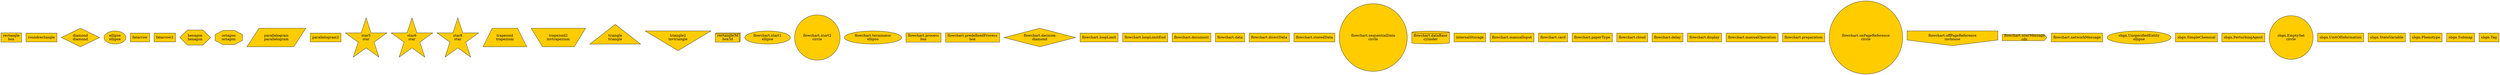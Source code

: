 digraph "G" {
n0 [pos="-243.60418701171875,135.0!", label="rectangle\nbox", fillcolor="#FFCC00", style=filled, shape=box];
n1 [pos="39.18169403076172,135.0!", label=roundrectangle, fillcolor="#FFCC00", style=filled, shape=box];
n2 [pos="207.75782775878906,135.0!", label="diamond\ndiamond", fillcolor="#FFCC00", style=filled, shape=diamond];
n3 [pos="365.02386474609375,135.0!", label="ellipse\nellipse", fillcolor="#FFCC00", style=filled, shape=ellipse];
n4 [pos="508.73582458496094,135.0!", label=fatarrow, fillcolor="#FFCC00", style=filled, shape=box];
n5 [pos="-244.69619750976562,45.0!", label=fatarrow2, fillcolor="#FFCC00", style=filled, shape=box];
n6 [pos="-91.66016387939453,45.0!", label="hexagon\nhexagon", fillcolor="#FFCC00", style=filled, shape=hexagon];
n7 [pos="59.929840087890625,45.0!", label="octagon\noctagon", fillcolor="#FFCC00", style=filled, shape=octagon];
n8 [pos="193.29772186279297,45.0!", label="parallelogram\nparallelogram", fillcolor="#FFCC00", style=filled, shape=parallelogram];
n9 [pos="339.8656997680664,45.0!", label=parallelogram2, fillcolor="#FFCC00", style=filled, shape=box];
n10 [pos="518.6838989257812,45.0!", label="star5\nstar", fillcolor="#FFCC00", style=filled, shape=star];
n11 [pos="-231.31610107421875,-45.0!", label="star6\nstar", fillcolor="#FFCC00", style=filled, shape=star];
n12 [pos="-81.31610107421875,-45.0!", label="star8\nstar", fillcolor="#FFCC00", style=filled, shape=star];
n13 [pos="54.22979736328125,-45.0!", label="trapezoid\ntrapezium", fillcolor="#FFCC00", style=filled, shape=trapezium];
n14 [pos="195.92574310302734,-45.0!", label="trapezoid2\ninvtrapezium", fillcolor="#FFCC00", style=filled, shape=invtrapezium];
n15 [pos="361.1118469238281,-45.0!", label="triangle\ntriangle", fillcolor="#FFCC00", style=filled, shape=triangle];
n16 [pos="502.8077926635742,-45.0!", label="triangle2\ninvtriangle", fillcolor="#FFCC00", style=filled, shape=invtriangle];
n17 [pos="-100.72623443603516,135.0!", label="rectangle3d\nbox3d", fillcolor="#FFCC00", style=filled, shape=box3d];
n18 [pos="-261.6463165283203,-130.0!", label="flowchart.start1\nellipse", fillcolor="#FFCC00", style=filled, shape=ellipse];
n19 [pos="-111.64631652832031,-130.0!", label="flowchart.start2\ncircle", fillcolor="#FFCC00", style=filled, shape=circle];
n20 [pos="24.30158233642578,-130.0!", label="flowchart.terminator\nellipse", fillcolor="#FFCC00", style=filled, shape=ellipse];
n21 [pos="183.025634765625,-130.0!", label="flowchart.process\nbox", fillcolor="#FFCC00", style=filled, shape=box];
n22 [pos="302.0654067993164,-130.0!", label="flowchart.predefinedProcess\nbox", fillcolor="#FFCC00", style=filled, shape=box];
n23 [pos="481.5736312866211,-130.0!", label="flowchart.decision\ndiamond", fillcolor="#FFCC00", style=filled, shape=diamond];
n24 [pos="-271.6783905029297,-220.0!", label="flowchart.loopLimit", fillcolor="#FFCC00", style=filled, shape=box];
n25 [pos="-132.41246032714844,-220.0!", label="flowchart.loopLimitEnd", fillcolor="#FFCC00", style=filled, shape=box];
n26 [pos="26.059600830078125,-220.0!", label="flowchart.document", fillcolor="#FFCC00", style=filled, shape=box];
n27 [pos="192.24771881103516,-220.0!", label="flowchart.data", fillcolor="#FFCC00", style=filled, shape=box];
n28 [pos="325.4115982055664,-220.0!", label="flowchart.directData", fillcolor="#FFCC00", style=filled, shape=box];
n29 [pos="473.33557891845703,-220.0!", label="flowchart.storedData", fillcolor="#FFCC00", style=filled, shape=box];
n30 [pos="-287.81848907470703,-310.0!", label="flowchart.sequentialData\ncircle", fillcolor="#FFCC00", style=filled, shape=circle];
n31 [pos="-121.27637481689453,-310.0!", label="flowchart.dataBase\ncylinder", fillcolor="#FFCC00", style=filled, shape=cylinder];
n32 [pos="39.085693359375,-310.0!", label=internalStorage, fillcolor="#FFCC00", style=filled, shape=box];
n33 [pos="168.22356414794922,-310.0!", label="flowchart.manualInput", fillcolor="#FFCC00", style=filled, shape=box];
n34 [pos="342.42171478271484,-310.0!", label="flowchart.card", fillcolor="#FFCC00", style=filled, shape=box];
n35 [pos="474.7575912475586,-310.0!", label="flowchart.paperType", fillcolor="#FFCC00", style=filled, shape=box];
n36 [pos="-260.6203079223633,-395.0!", label="flowchart.cloud", fillcolor="#FFCC00", style=filled, shape=box];
n37 [pos="-110.2123031616211,-400.0!", label="flowchart.delay", fillcolor="#FFCC00", style=filled, shape=box];
n38 [pos="35.059661865234375,-400.0!", label="flowchart.display", fillcolor="#FFCC00", style=filled, shape=box];
n39 [pos="154.8734588623047,-400.0!", label="flowchart.manualOperation", fillcolor="#FFCC00", style=filled, shape=box];
n40 [pos="321.3315658569336,-400.0!", label="flowchart.preparation", fillcolor="#FFCC00", style=filled, shape=box];
n41 [pos="455.0294418334961,-400.0!", label="flowchart.onPageReference\ncircle", fillcolor="#FFCC00", style=filled, shape=circle];
n42 [pos="-295.3905715942383,-490.0!", label="flowchart.offPageReference\ninvhouse", fillcolor="#FFCC00", style=filled, shape=invhouse];
n43 [pos="-132.62247467041016,-490.0!", label="flowchart.userMessage\ncds", fillcolor="#FFCC00", style=filled, shape=cds];
n44 [pos="6.5354461669921875,-490.0!", label="flowchart.networkMessage", fillcolor="#FFCC00", style=filled, shape=box];
n45 [pos="-281.71045684814453,-580.0!", label="sbgn.UnspecifiedEntity\nellipse", fillcolor="#FFCC00", style=filled, shape=ellipse];
n46 [pos="-127.48042297363281,-580.0!", label="sbgn.SimpleChemical", fillcolor="#FFCC00", style=filled, shape=box];
n47 [pos="-129.8324432373047,-670.0!", label="sbgn.PerturbingAgent", fillcolor="#FFCC00", style=filled, shape=box];
n48 [pos="40.72370910644531,-672.0!", label="sbgn.EmptySet\ncircle", fillcolor="#FFCC00", style=filled, shape=circle];
n49 [pos="464.9295196533203,-682.5!", label="sbgn.UnitOfInformation", fillcolor="#FFCC00", style=filled, shape=box];
n50 [pos="-269.9263687133789,-772.5!", label="sbgn.StateVariable", fillcolor="#FFCC00", style=filled, shape=box];
n51 [pos="-112.9303207397461,-760.0!", label="sbgn.Phenotype", fillcolor="#FFCC00", style=filled, shape=box];
n52 [pos="44.071739196777344,-740.0!", label="sbgn.Submap", fillcolor="#FFCC00", style=filled, shape=box];
n53 [pos="207.03782653808594,-765.0!", label="sbgn.Tag", fillcolor="#FFCC00", style=filled, shape=box];
}

